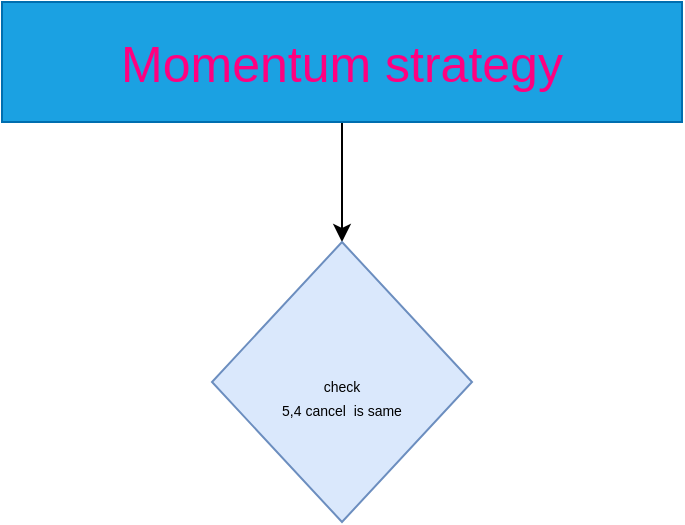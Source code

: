 <mxfile>
    <diagram id="T8djybRnGFsI3ZbyEauK" name="Page-1">
        <mxGraphModel dx="368" dy="349" grid="1" gridSize="10" guides="1" tooltips="1" connect="1" arrows="1" fold="1" page="1" pageScale="1" pageWidth="850" pageHeight="1100" math="0" shadow="0">
            <root>
                <mxCell id="0"/>
                <mxCell id="1" parent="0"/>
                <mxCell id="5" value="" style="edgeStyle=none;html=1;fontSize=25;fontColor=#FF0080;" edge="1" parent="1" source="2" target="4">
                    <mxGeometry relative="1" as="geometry"/>
                </mxCell>
                <mxCell id="2" value="Momentum strategy" style="rounded=0;whiteSpace=wrap;html=1;fillColor=#1ba1e2;fontColor=#FF0080;strokeColor=#006EAF;fontSize=25;" vertex="1" parent="1">
                    <mxGeometry x="280" y="40" width="340" height="60" as="geometry"/>
                </mxCell>
                <mxCell id="4" value="&lt;font style=&quot;font-size: 7px;&quot; color=&quot;#000000&quot;&gt;check&lt;br&gt;&lt;div style=&quot;text-align: left;&quot;&gt;&lt;span style=&quot;background-color: initial;&quot;&gt;5,4 cancel&amp;nbsp; is same&lt;/span&gt;&lt;/div&gt;&lt;/font&gt;" style="rhombus;whiteSpace=wrap;html=1;fontSize=25;fillColor=#dae8fc;strokeColor=#6c8ebf;rounded=0;" vertex="1" parent="1">
                    <mxGeometry x="385" y="160" width="130" height="140" as="geometry"/>
                </mxCell>
            </root>
        </mxGraphModel>
    </diagram>
</mxfile>